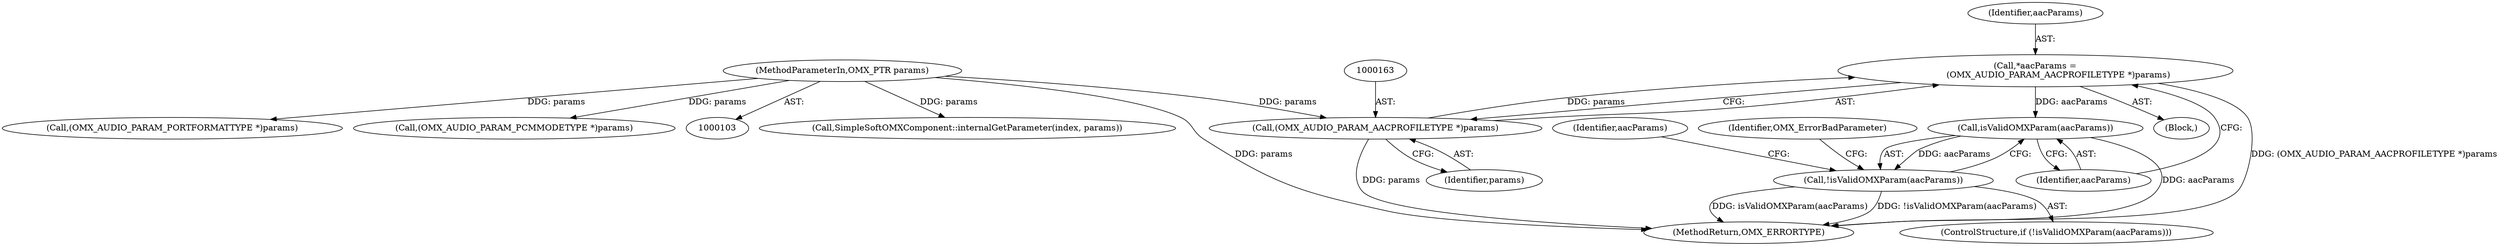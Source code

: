 digraph "0_Android_295c883fe3105b19bcd0f9e07d54c6b589fc5bff_4@pointer" {
"1000160" [label="(Call,*aacParams =\n                 (OMX_AUDIO_PARAM_AACPROFILETYPE *)params)"];
"1000162" [label="(Call,(OMX_AUDIO_PARAM_AACPROFILETYPE *)params)"];
"1000105" [label="(MethodParameterIn,OMX_PTR params)"];
"1000167" [label="(Call,isValidOMXParam(aacParams))"];
"1000166" [label="(Call,!isValidOMXParam(aacParams))"];
"1000158" [label="(Block,)"];
"1000379" [label="(Call,SimpleSoftOMXComponent::internalGetParameter(index, params))"];
"1000160" [label="(Call,*aacParams =\n                 (OMX_AUDIO_PARAM_AACPROFILETYPE *)params)"];
"1000165" [label="(ControlStructure,if (!isValidOMXParam(aacParams)))"];
"1000105" [label="(MethodParameterIn,OMX_PTR params)"];
"1000167" [label="(Call,isValidOMXParam(aacParams))"];
"1000175" [label="(Identifier,aacParams)"];
"1000168" [label="(Identifier,aacParams)"];
"1000382" [label="(MethodReturn,OMX_ERRORTYPE)"];
"1000166" [label="(Call,!isValidOMXParam(aacParams))"];
"1000171" [label="(Identifier,OMX_ErrorBadParameter)"];
"1000162" [label="(Call,(OMX_AUDIO_PARAM_AACPROFILETYPE *)params)"];
"1000115" [label="(Call,(OMX_AUDIO_PARAM_PORTFORMATTYPE *)params)"];
"1000161" [label="(Identifier,aacParams)"];
"1000307" [label="(Call,(OMX_AUDIO_PARAM_PCMMODETYPE *)params)"];
"1000164" [label="(Identifier,params)"];
"1000160" -> "1000158"  [label="AST: "];
"1000160" -> "1000162"  [label="CFG: "];
"1000161" -> "1000160"  [label="AST: "];
"1000162" -> "1000160"  [label="AST: "];
"1000168" -> "1000160"  [label="CFG: "];
"1000160" -> "1000382"  [label="DDG: (OMX_AUDIO_PARAM_AACPROFILETYPE *)params"];
"1000162" -> "1000160"  [label="DDG: params"];
"1000160" -> "1000167"  [label="DDG: aacParams"];
"1000162" -> "1000164"  [label="CFG: "];
"1000163" -> "1000162"  [label="AST: "];
"1000164" -> "1000162"  [label="AST: "];
"1000162" -> "1000382"  [label="DDG: params"];
"1000105" -> "1000162"  [label="DDG: params"];
"1000105" -> "1000103"  [label="AST: "];
"1000105" -> "1000382"  [label="DDG: params"];
"1000105" -> "1000115"  [label="DDG: params"];
"1000105" -> "1000307"  [label="DDG: params"];
"1000105" -> "1000379"  [label="DDG: params"];
"1000167" -> "1000166"  [label="AST: "];
"1000167" -> "1000168"  [label="CFG: "];
"1000168" -> "1000167"  [label="AST: "];
"1000166" -> "1000167"  [label="CFG: "];
"1000167" -> "1000382"  [label="DDG: aacParams"];
"1000167" -> "1000166"  [label="DDG: aacParams"];
"1000166" -> "1000165"  [label="AST: "];
"1000171" -> "1000166"  [label="CFG: "];
"1000175" -> "1000166"  [label="CFG: "];
"1000166" -> "1000382"  [label="DDG: !isValidOMXParam(aacParams)"];
"1000166" -> "1000382"  [label="DDG: isValidOMXParam(aacParams)"];
}
